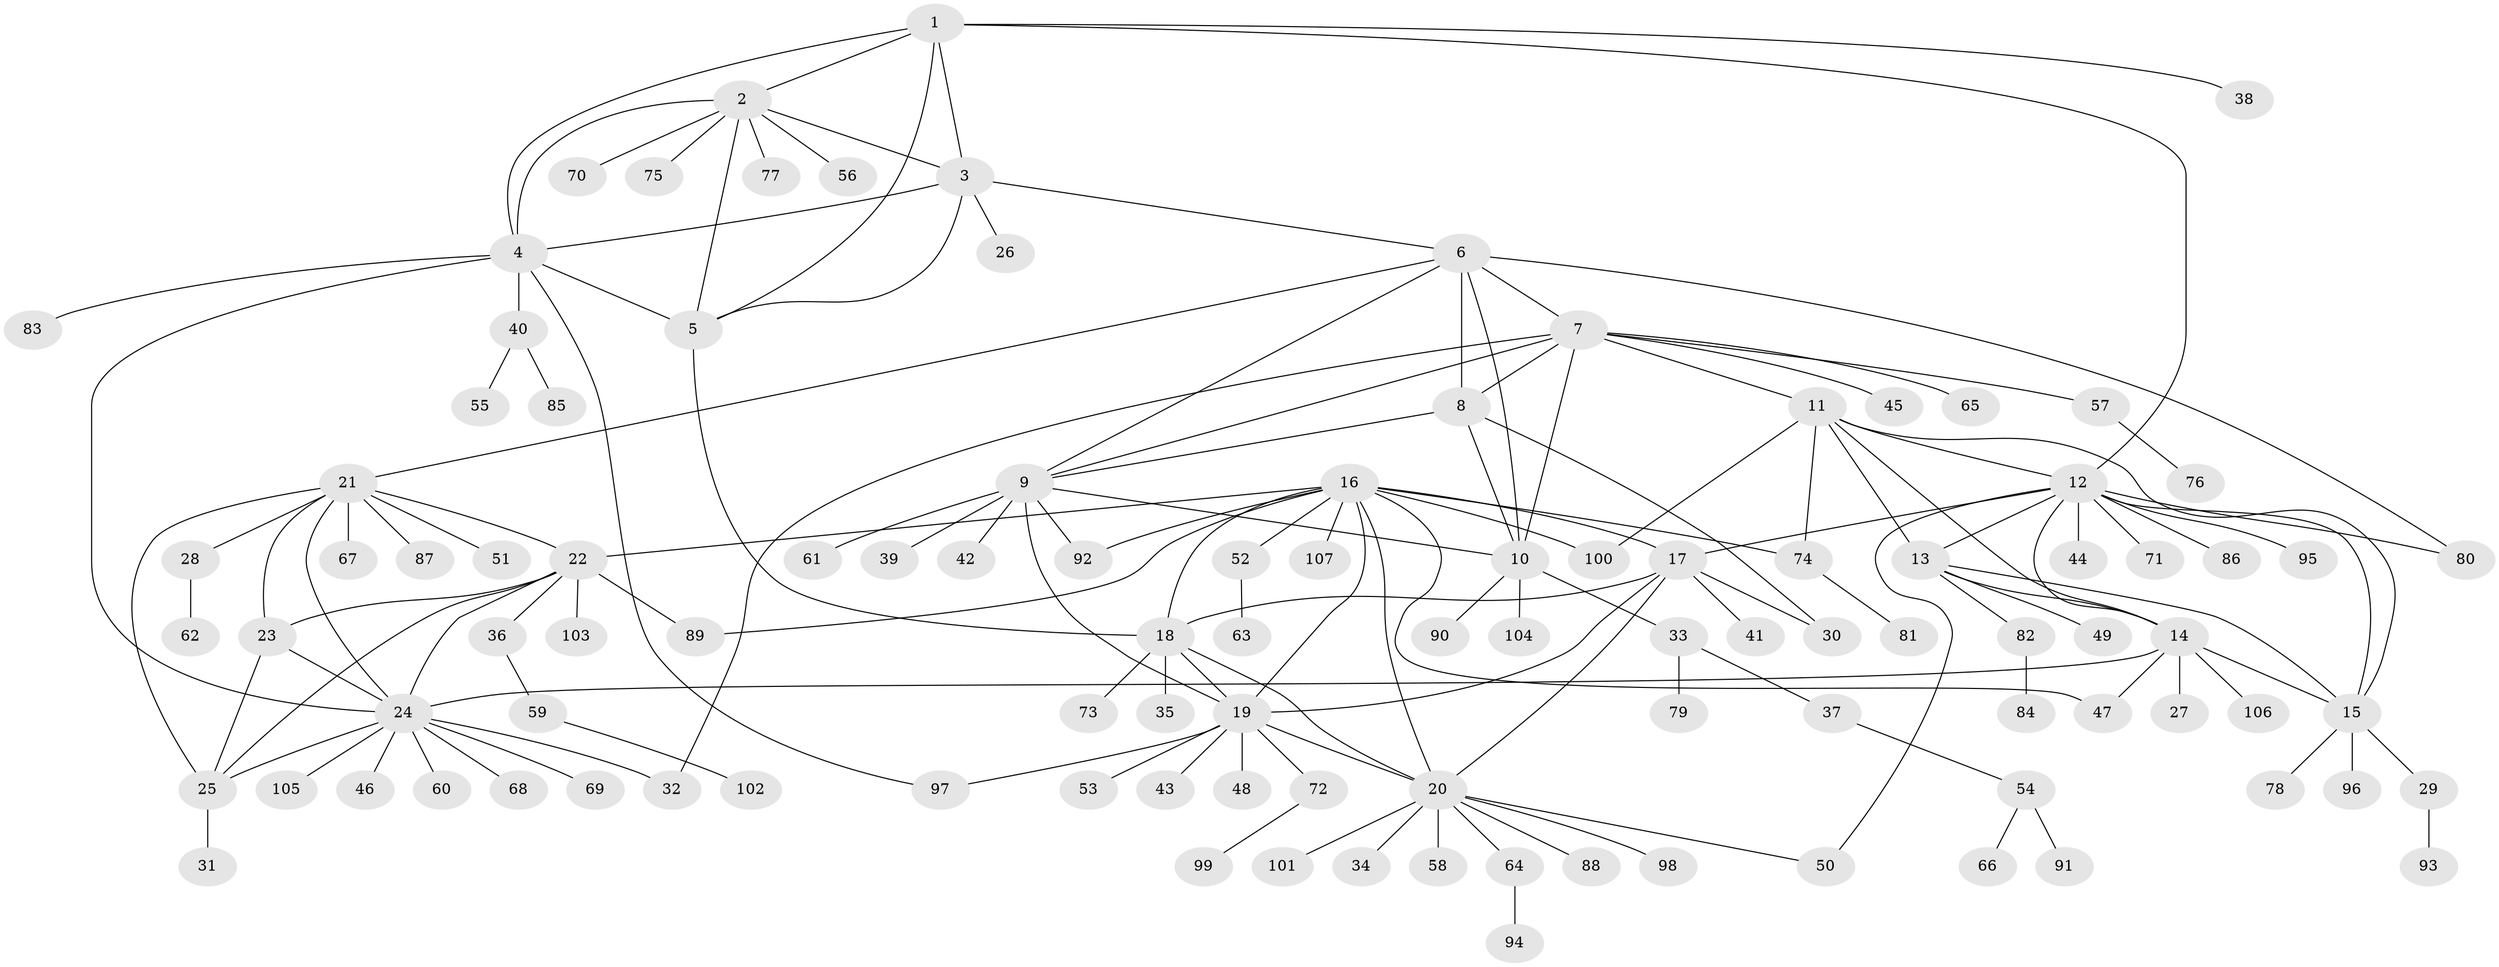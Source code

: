 // coarse degree distribution, {5: 0.07142857142857142, 2: 0.023809523809523808, 1: 0.8333333333333334, 8: 0.023809523809523808, 7: 0.023809523809523808, 23: 0.023809523809523808}
// Generated by graph-tools (version 1.1) at 2025/58/03/04/25 21:58:19]
// undirected, 107 vertices, 152 edges
graph export_dot {
graph [start="1"]
  node [color=gray90,style=filled];
  1;
  2;
  3;
  4;
  5;
  6;
  7;
  8;
  9;
  10;
  11;
  12;
  13;
  14;
  15;
  16;
  17;
  18;
  19;
  20;
  21;
  22;
  23;
  24;
  25;
  26;
  27;
  28;
  29;
  30;
  31;
  32;
  33;
  34;
  35;
  36;
  37;
  38;
  39;
  40;
  41;
  42;
  43;
  44;
  45;
  46;
  47;
  48;
  49;
  50;
  51;
  52;
  53;
  54;
  55;
  56;
  57;
  58;
  59;
  60;
  61;
  62;
  63;
  64;
  65;
  66;
  67;
  68;
  69;
  70;
  71;
  72;
  73;
  74;
  75;
  76;
  77;
  78;
  79;
  80;
  81;
  82;
  83;
  84;
  85;
  86;
  87;
  88;
  89;
  90;
  91;
  92;
  93;
  94;
  95;
  96;
  97;
  98;
  99;
  100;
  101;
  102;
  103;
  104;
  105;
  106;
  107;
  1 -- 2;
  1 -- 3;
  1 -- 4;
  1 -- 5;
  1 -- 12;
  1 -- 38;
  2 -- 3;
  2 -- 4;
  2 -- 5;
  2 -- 56;
  2 -- 70;
  2 -- 75;
  2 -- 77;
  3 -- 4;
  3 -- 5;
  3 -- 6;
  3 -- 26;
  4 -- 5;
  4 -- 24;
  4 -- 40;
  4 -- 83;
  4 -- 97;
  5 -- 18;
  6 -- 7;
  6 -- 8;
  6 -- 9;
  6 -- 10;
  6 -- 21;
  6 -- 80;
  7 -- 8;
  7 -- 9;
  7 -- 10;
  7 -- 11;
  7 -- 32;
  7 -- 45;
  7 -- 57;
  7 -- 65;
  8 -- 9;
  8 -- 10;
  8 -- 30;
  9 -- 10;
  9 -- 19;
  9 -- 39;
  9 -- 42;
  9 -- 61;
  9 -- 92;
  10 -- 33;
  10 -- 90;
  10 -- 104;
  11 -- 12;
  11 -- 13;
  11 -- 14;
  11 -- 15;
  11 -- 74;
  11 -- 100;
  12 -- 13;
  12 -- 14;
  12 -- 15;
  12 -- 17;
  12 -- 44;
  12 -- 50;
  12 -- 71;
  12 -- 80;
  12 -- 86;
  12 -- 95;
  13 -- 14;
  13 -- 15;
  13 -- 49;
  13 -- 82;
  14 -- 15;
  14 -- 24;
  14 -- 27;
  14 -- 47;
  14 -- 106;
  15 -- 29;
  15 -- 78;
  15 -- 96;
  16 -- 17;
  16 -- 18;
  16 -- 19;
  16 -- 20;
  16 -- 22;
  16 -- 47;
  16 -- 52;
  16 -- 74;
  16 -- 89;
  16 -- 92;
  16 -- 100;
  16 -- 107;
  17 -- 18;
  17 -- 19;
  17 -- 20;
  17 -- 30;
  17 -- 41;
  18 -- 19;
  18 -- 20;
  18 -- 35;
  18 -- 73;
  19 -- 20;
  19 -- 43;
  19 -- 48;
  19 -- 53;
  19 -- 72;
  19 -- 97;
  20 -- 34;
  20 -- 50;
  20 -- 58;
  20 -- 64;
  20 -- 88;
  20 -- 98;
  20 -- 101;
  21 -- 22;
  21 -- 23;
  21 -- 24;
  21 -- 25;
  21 -- 28;
  21 -- 51;
  21 -- 67;
  21 -- 87;
  22 -- 23;
  22 -- 24;
  22 -- 25;
  22 -- 36;
  22 -- 89;
  22 -- 103;
  23 -- 24;
  23 -- 25;
  24 -- 25;
  24 -- 32;
  24 -- 46;
  24 -- 60;
  24 -- 68;
  24 -- 69;
  24 -- 105;
  25 -- 31;
  28 -- 62;
  29 -- 93;
  33 -- 37;
  33 -- 79;
  36 -- 59;
  37 -- 54;
  40 -- 55;
  40 -- 85;
  52 -- 63;
  54 -- 66;
  54 -- 91;
  57 -- 76;
  59 -- 102;
  64 -- 94;
  72 -- 99;
  74 -- 81;
  82 -- 84;
}
